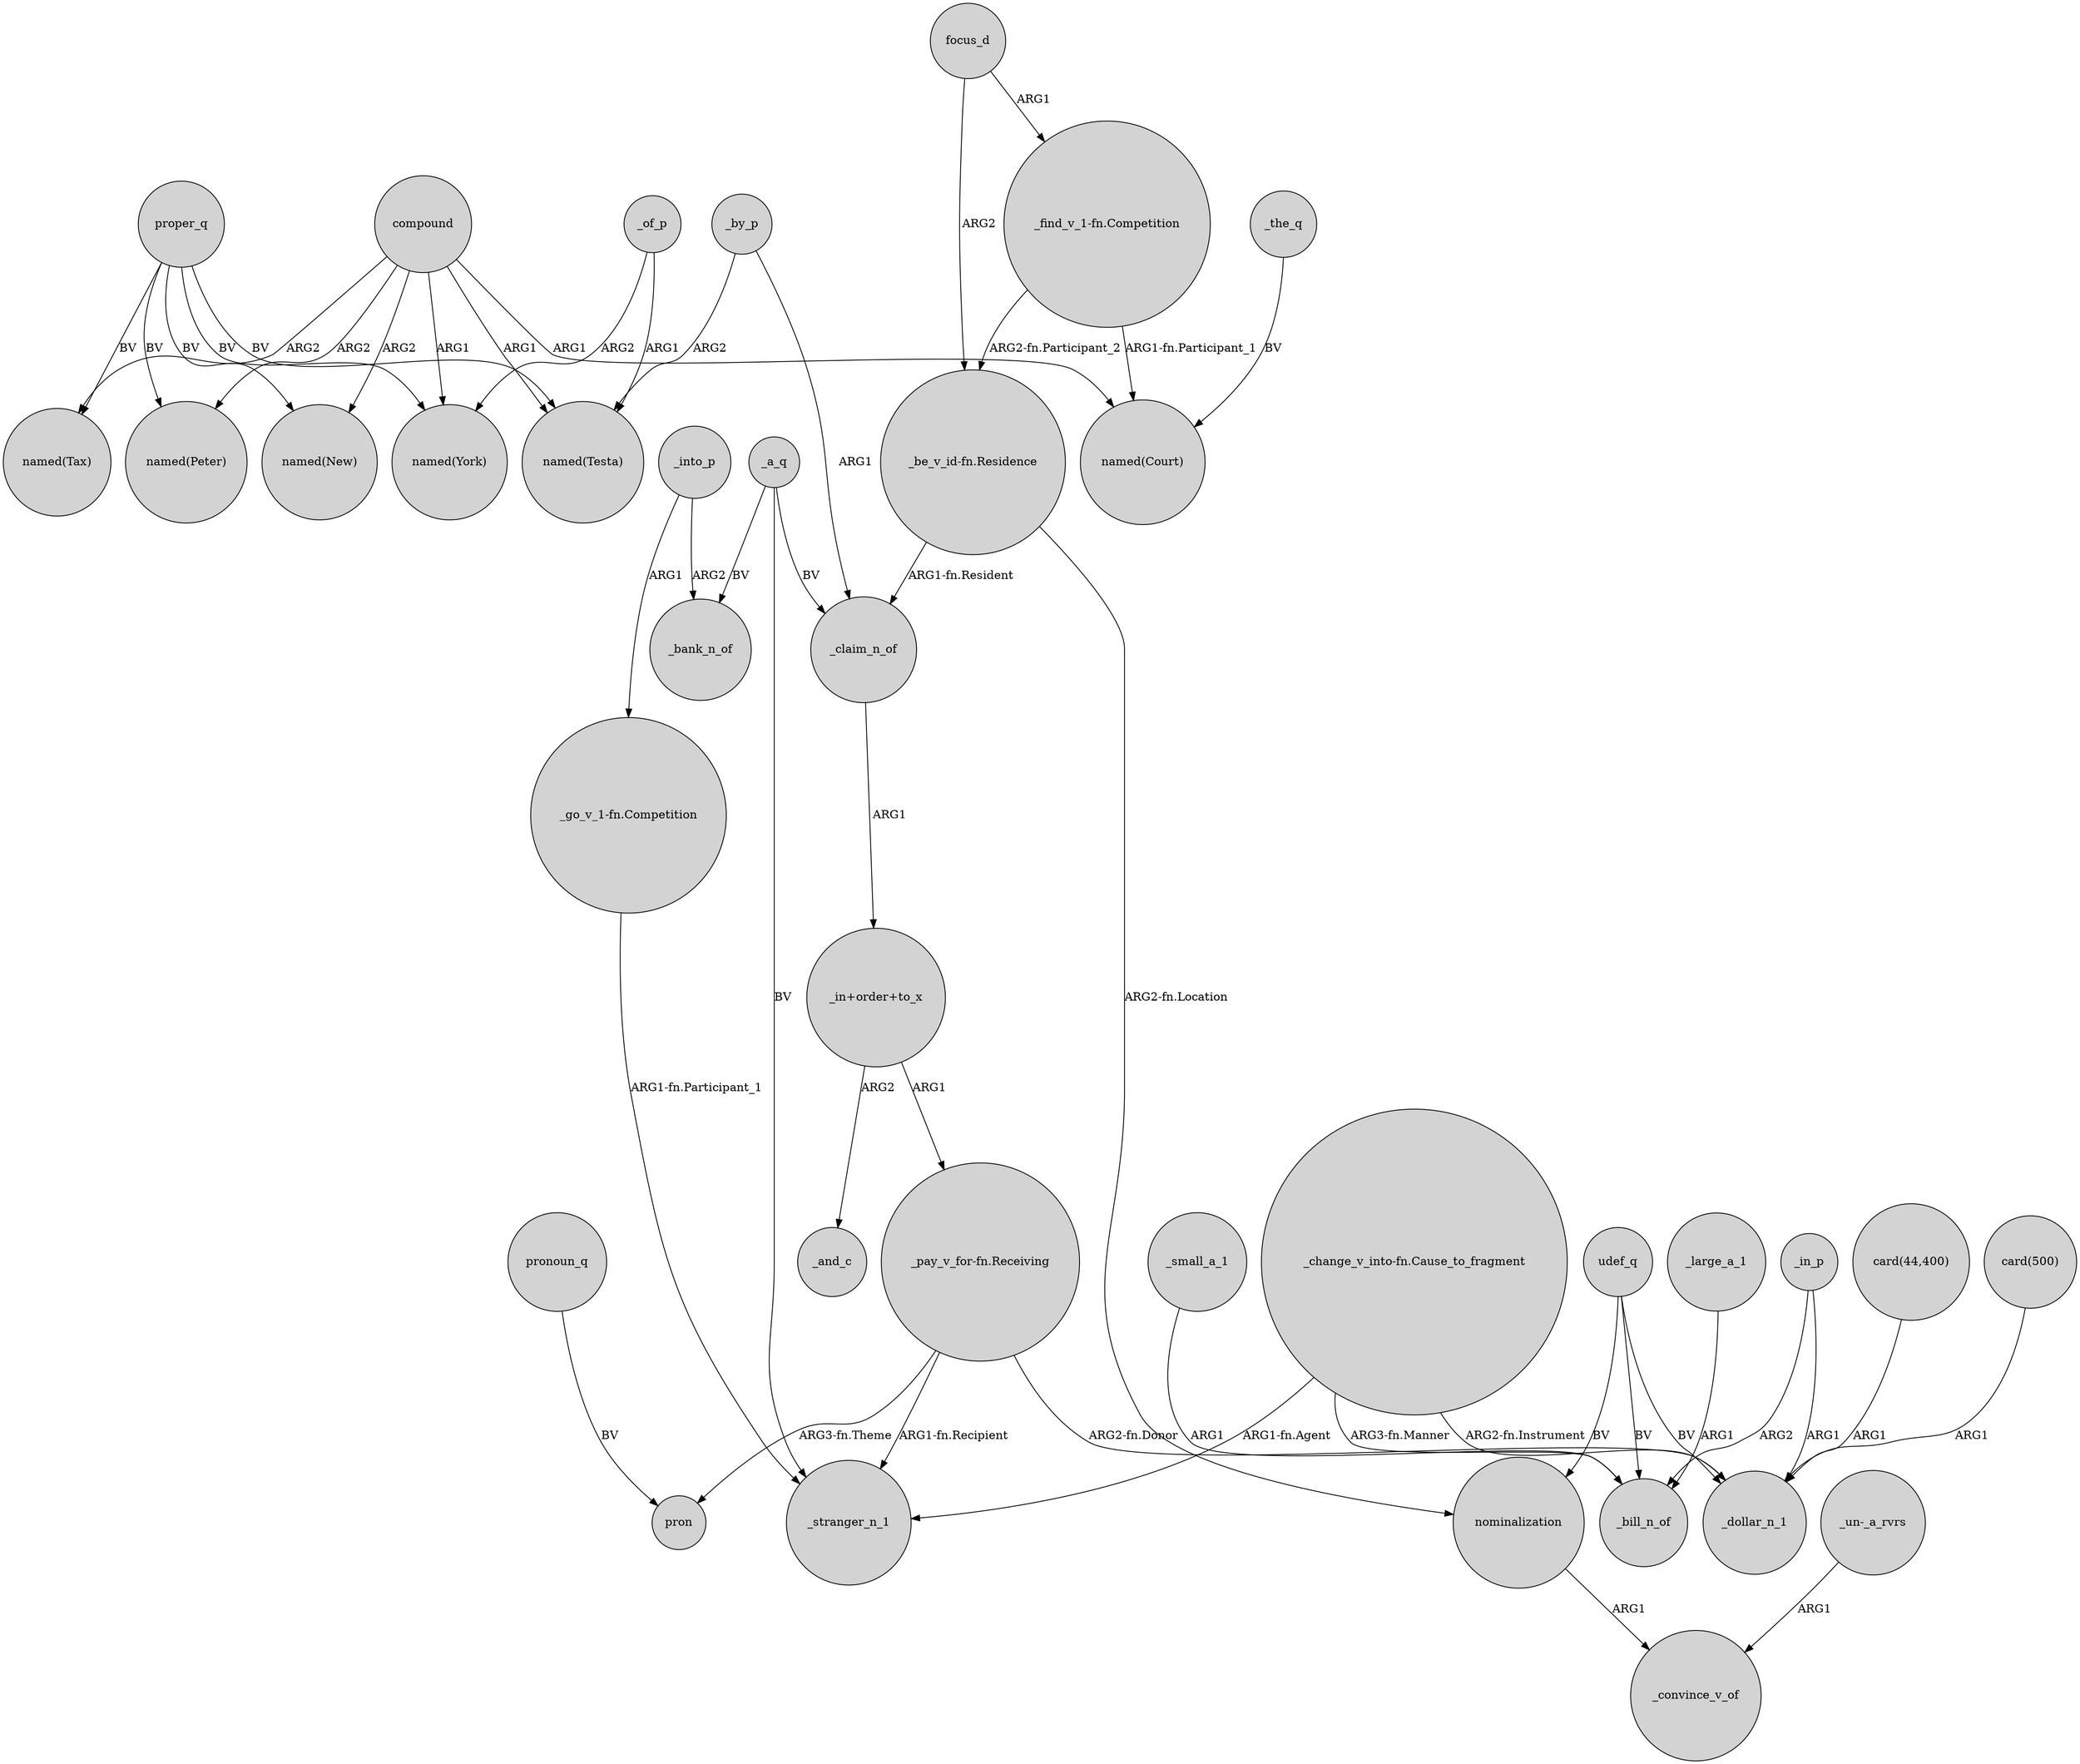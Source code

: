 digraph {
	node [shape=circle style=filled]
	proper_q -> "named(Tax)" [label=BV]
	"_be_v_id-fn.Residence" -> nominalization [label="ARG2-fn.Location"]
	_into_p -> "_go_v_1-fn.Competition" [label=ARG1]
	"_change_v_into-fn.Cause_to_fragment" -> _dollar_n_1 [label="ARG2-fn.Instrument"]
	_into_p -> _bank_n_of [label=ARG2]
	proper_q -> "named(Peter)" [label=BV]
	compound -> "named(New)" [label=ARG2]
	focus_d -> "_be_v_id-fn.Residence" [label=ARG2]
	"_pay_v_for-fn.Receiving" -> _stranger_n_1 [label="ARG1-fn.Recipient"]
	proper_q -> "named(Testa)" [label=BV]
	udef_q -> _bill_n_of [label=BV]
	proper_q -> "named(New)" [label=BV]
	udef_q -> nominalization [label=BV]
	"card(44,400)" -> _dollar_n_1 [label=ARG1]
	compound -> "named(Tax)" [label=ARG2]
	_small_a_1 -> _bill_n_of [label=ARG1]
	_by_p -> _claim_n_of [label=ARG1]
	proper_q -> "named(York)" [label=BV]
	"_pay_v_for-fn.Receiving" -> _dollar_n_1 [label="ARG2-fn.Donor"]
	"_be_v_id-fn.Residence" -> _claim_n_of [label="ARG1-fn.Resident"]
	pronoun_q -> pron [label=BV]
	"_change_v_into-fn.Cause_to_fragment" -> _stranger_n_1 [label="ARG1-fn.Agent"]
	_in_p -> _dollar_n_1 [label=ARG1]
	compound -> "named(Peter)" [label=ARG2]
	"card(500)" -> _dollar_n_1 [label=ARG1]
	_a_q -> _bank_n_of [label=BV]
	_claim_n_of -> "_in+order+to_x" [label=ARG1]
	"_pay_v_for-fn.Receiving" -> pron [label="ARG3-fn.Theme"]
	_by_p -> "named(Testa)" [label=ARG2]
	"_change_v_into-fn.Cause_to_fragment" -> _bill_n_of [label="ARG3-fn.Manner"]
	udef_q -> _dollar_n_1 [label=BV]
	"_in+order+to_x" -> "_pay_v_for-fn.Receiving" [label=ARG1]
	"_un-_a_rvrs" -> _convince_v_of [label=ARG1]
	_a_q -> _claim_n_of [label=BV]
	compound -> "named(Testa)" [label=ARG1]
	_in_p -> _bill_n_of [label=ARG2]
	"_in+order+to_x" -> _and_c [label=ARG2]
	"_find_v_1-fn.Competition" -> "named(Court)" [label="ARG1-fn.Participant_1"]
	_of_p -> "named(Testa)" [label=ARG1]
	"_find_v_1-fn.Competition" -> "_be_v_id-fn.Residence" [label="ARG2-fn.Participant_2"]
	compound -> "named(York)" [label=ARG1]
	compound -> "named(Court)" [label=ARG1]
	focus_d -> "_find_v_1-fn.Competition" [label=ARG1]
	_the_q -> "named(Court)" [label=BV]
	_large_a_1 -> _bill_n_of [label=ARG1]
	nominalization -> _convince_v_of [label=ARG1]
	"_go_v_1-fn.Competition" -> _stranger_n_1 [label="ARG1-fn.Participant_1"]
	_of_p -> "named(York)" [label=ARG2]
	_a_q -> _stranger_n_1 [label=BV]
}
